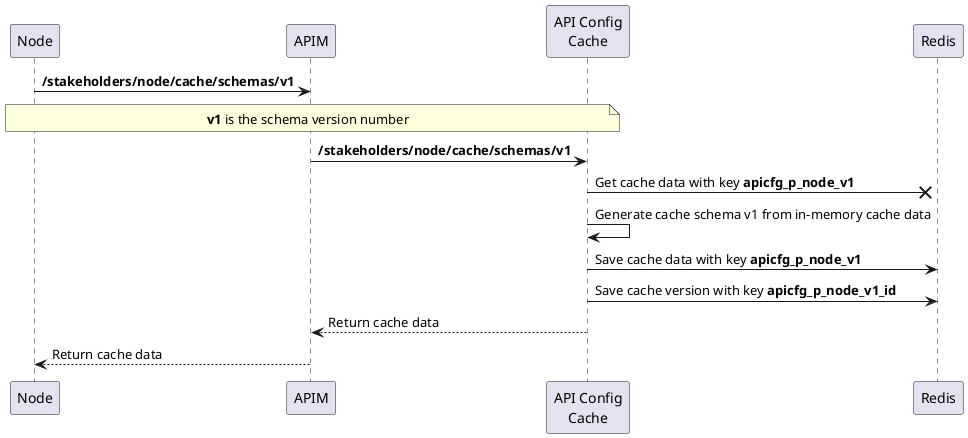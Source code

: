 /'
Scenario 01:
  Node retrieves cache and no cache is present on Redis
'/
@startuml
participant Node
participant APIM
participant "API Config\nCache" as Cache

/'
This version is deprecated
Node -> APIM: <b>/stakeholders/node/cache/schemas/v1</b>
APIM -> Cache: <b>/stakeholders/node/cache/schemas/v1
Cache -> Cache: No <b>refresh</b> is required
Cache -> Redis: Get cache data with key <b>apicfg_*_node_v1</b>
note right
  <b>*</b> regards the database version (o or p)
end note
Cache -> Cache: Generate cache data
Cache -> Redis: Save cache data with key <b>apicfg_*_node_v1</b>

Cache --> APIM: Return cache data
APIM --> Node: Return cache data
'/
Node -> APIM: <b>/stakeholders/node/cache/schemas/v1</b>
note over Node, Cache
  <b>v1</b> is the schema version number
end note
APIM -> Cache: <b>/stakeholders/node/cache/schemas/v1
Cache -x Redis: Get cache data with key <b>apicfg_p_node_v1</b>

Cache -> Cache: Generate cache schema v1 from in-memory cache data
Cache -> Redis: Save cache data with key <b>apicfg_p_node_v1</b>
Cache -> Redis: Save cache version with key <b>apicfg_p_node_v1_id</b>

Cache --> APIM: Return cache data
APIM --> Node: Return cache data
@enduml
